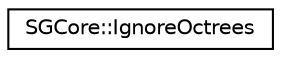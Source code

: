 digraph "Graphical Class Hierarchy"
{
 // LATEX_PDF_SIZE
  edge [fontname="Helvetica",fontsize="10",labelfontname="Helvetica",labelfontsize="10"];
  node [fontname="Helvetica",fontsize="10",shape=record];
  rankdir="LR";
  Node0 [label="SGCore::IgnoreOctrees",height=0.2,width=0.4,color="black", fillcolor="white", style="filled",URL="$structSGCore_1_1IgnoreOctrees.html",tooltip=" "];
}
